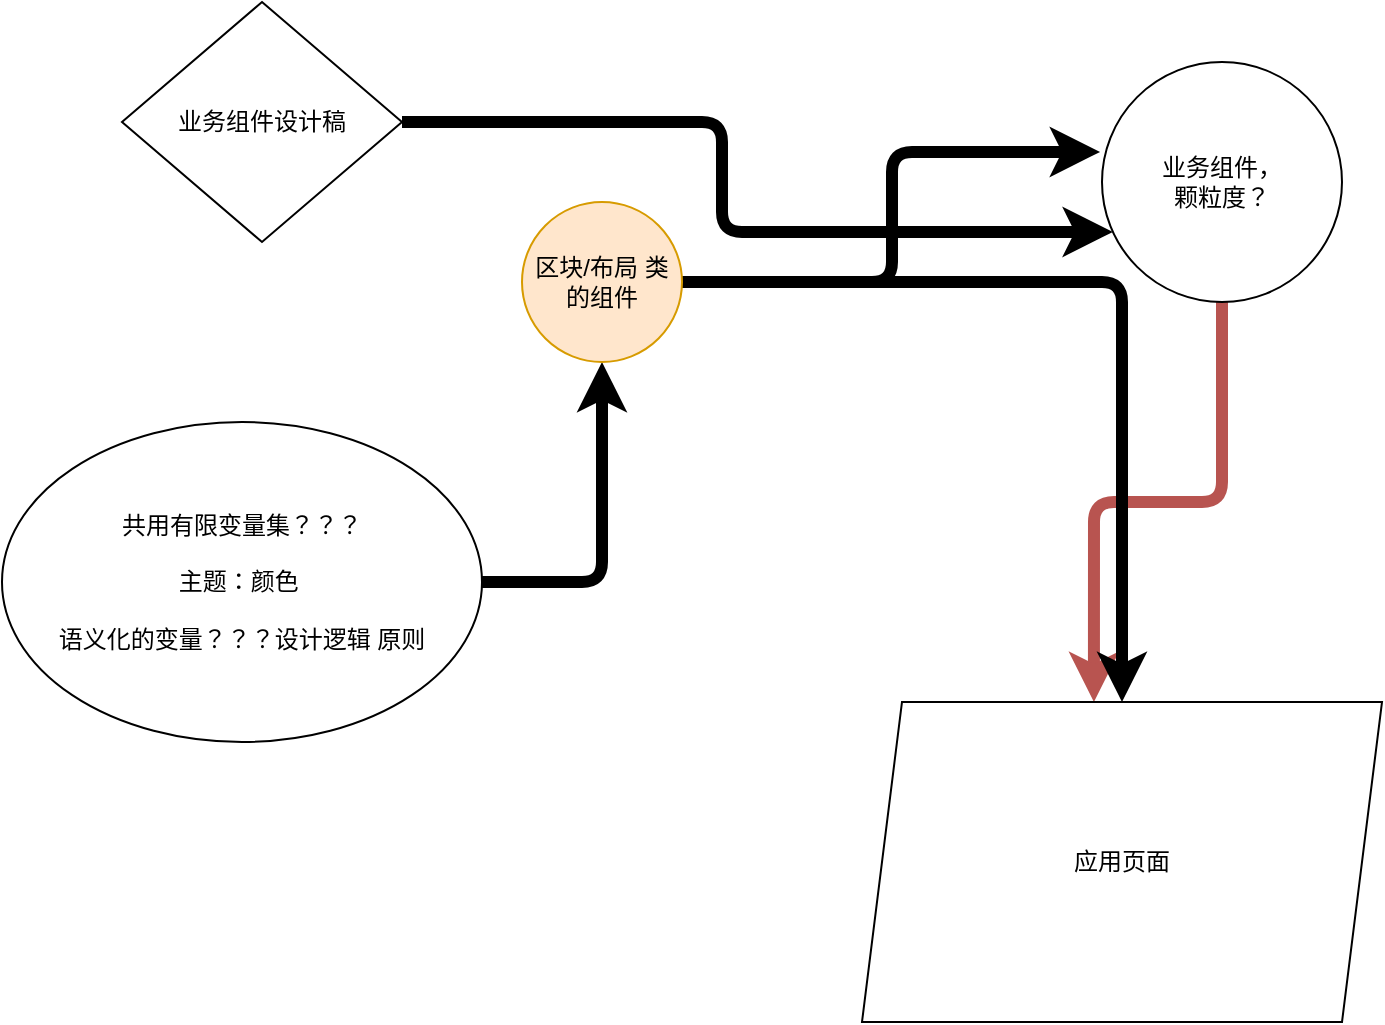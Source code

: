 <mxfile version="14.6.0" type="github">
  <diagram id="1jS8HdlLek9ythfzZxmd" name="Page-1">
    <mxGraphModel dx="933" dy="551" grid="1" gridSize="10" guides="1" tooltips="1" connect="1" arrows="1" fold="1" page="1" pageScale="1" pageWidth="827" pageHeight="1169" math="0" shadow="0">
      <root>
        <mxCell id="0" />
        <mxCell id="1" parent="0" />
        <mxCell id="azdFt4TTLsHJrj7l6tKi-13" style="edgeStyle=orthogonalEdgeStyle;rounded=1;orthogonalLoop=1;jettySize=auto;html=1;strokeWidth=6;" parent="1" source="azdFt4TTLsHJrj7l6tKi-1" target="azdFt4TTLsHJrj7l6tKi-14" edge="1">
          <mxGeometry relative="1" as="geometry" />
        </mxCell>
        <mxCell id="azdFt4TTLsHJrj7l6tKi-1" value="共用有限变量集？？？&lt;br&gt;&lt;br&gt;主题：颜色&amp;nbsp;&lt;br&gt;&lt;br&gt;语义化的变量？？？设计逻辑 原则" style="ellipse;whiteSpace=wrap;html=1;" parent="1" vertex="1">
          <mxGeometry x="30" y="250" width="240" height="160" as="geometry" />
        </mxCell>
        <mxCell id="azdFt4TTLsHJrj7l6tKi-5" value="" style="edgeStyle=orthogonalEdgeStyle;rounded=1;orthogonalLoop=1;jettySize=auto;html=1;entryX=0.446;entryY=0;entryDx=0;entryDy=0;entryPerimeter=0;fillColor=#f8cecc;strokeColor=#b85450;strokeWidth=6;" parent="1" source="azdFt4TTLsHJrj7l6tKi-2" target="azdFt4TTLsHJrj7l6tKi-3" edge="1">
          <mxGeometry relative="1" as="geometry">
            <mxPoint x="585" y="395" as="targetPoint" />
          </mxGeometry>
        </mxCell>
        <mxCell id="azdFt4TTLsHJrj7l6tKi-2" value="业务组件，&lt;br&gt;颗粒度？" style="ellipse;whiteSpace=wrap;html=1;aspect=fixed;" parent="1" vertex="1">
          <mxGeometry x="580" y="70" width="120" height="120" as="geometry" />
        </mxCell>
        <mxCell id="azdFt4TTLsHJrj7l6tKi-3" value="应用页面" style="shape=parallelogram;perimeter=parallelogramPerimeter;whiteSpace=wrap;html=1;fixedSize=1;" parent="1" vertex="1">
          <mxGeometry x="460" y="390" width="260" height="160" as="geometry" />
        </mxCell>
        <mxCell id="azdFt4TTLsHJrj7l6tKi-12" style="edgeStyle=orthogonalEdgeStyle;rounded=1;orthogonalLoop=1;jettySize=auto;html=1;strokeWidth=6;" parent="1" source="azdFt4TTLsHJrj7l6tKi-10" target="azdFt4TTLsHJrj7l6tKi-2" edge="1">
          <mxGeometry relative="1" as="geometry">
            <Array as="points">
              <mxPoint x="390" y="100" />
              <mxPoint x="390" y="155" />
            </Array>
          </mxGeometry>
        </mxCell>
        <mxCell id="azdFt4TTLsHJrj7l6tKi-10" value="业务组件设计稿" style="rhombus;whiteSpace=wrap;html=1;" parent="1" vertex="1">
          <mxGeometry x="90" y="40" width="140" height="120" as="geometry" />
        </mxCell>
        <mxCell id="azdFt4TTLsHJrj7l6tKi-16" style="edgeStyle=orthogonalEdgeStyle;rounded=1;orthogonalLoop=1;jettySize=auto;html=1;strokeWidth=6;" parent="1" source="azdFt4TTLsHJrj7l6tKi-14" target="azdFt4TTLsHJrj7l6tKi-3" edge="1">
          <mxGeometry relative="1" as="geometry" />
        </mxCell>
        <mxCell id="azdFt4TTLsHJrj7l6tKi-17" style="edgeStyle=orthogonalEdgeStyle;rounded=1;orthogonalLoop=1;jettySize=auto;html=1;entryX=-0.008;entryY=0.375;entryDx=0;entryDy=0;entryPerimeter=0;strokeWidth=6;" parent="1" source="azdFt4TTLsHJrj7l6tKi-14" target="azdFt4TTLsHJrj7l6tKi-2" edge="1">
          <mxGeometry relative="1" as="geometry" />
        </mxCell>
        <mxCell id="azdFt4TTLsHJrj7l6tKi-14" value="区块/布局 类的组件" style="ellipse;whiteSpace=wrap;html=1;aspect=fixed;fillColor=#ffe6cc;strokeColor=#d79b00;" parent="1" vertex="1">
          <mxGeometry x="290" y="140" width="80" height="80" as="geometry" />
        </mxCell>
      </root>
    </mxGraphModel>
  </diagram>
</mxfile>
